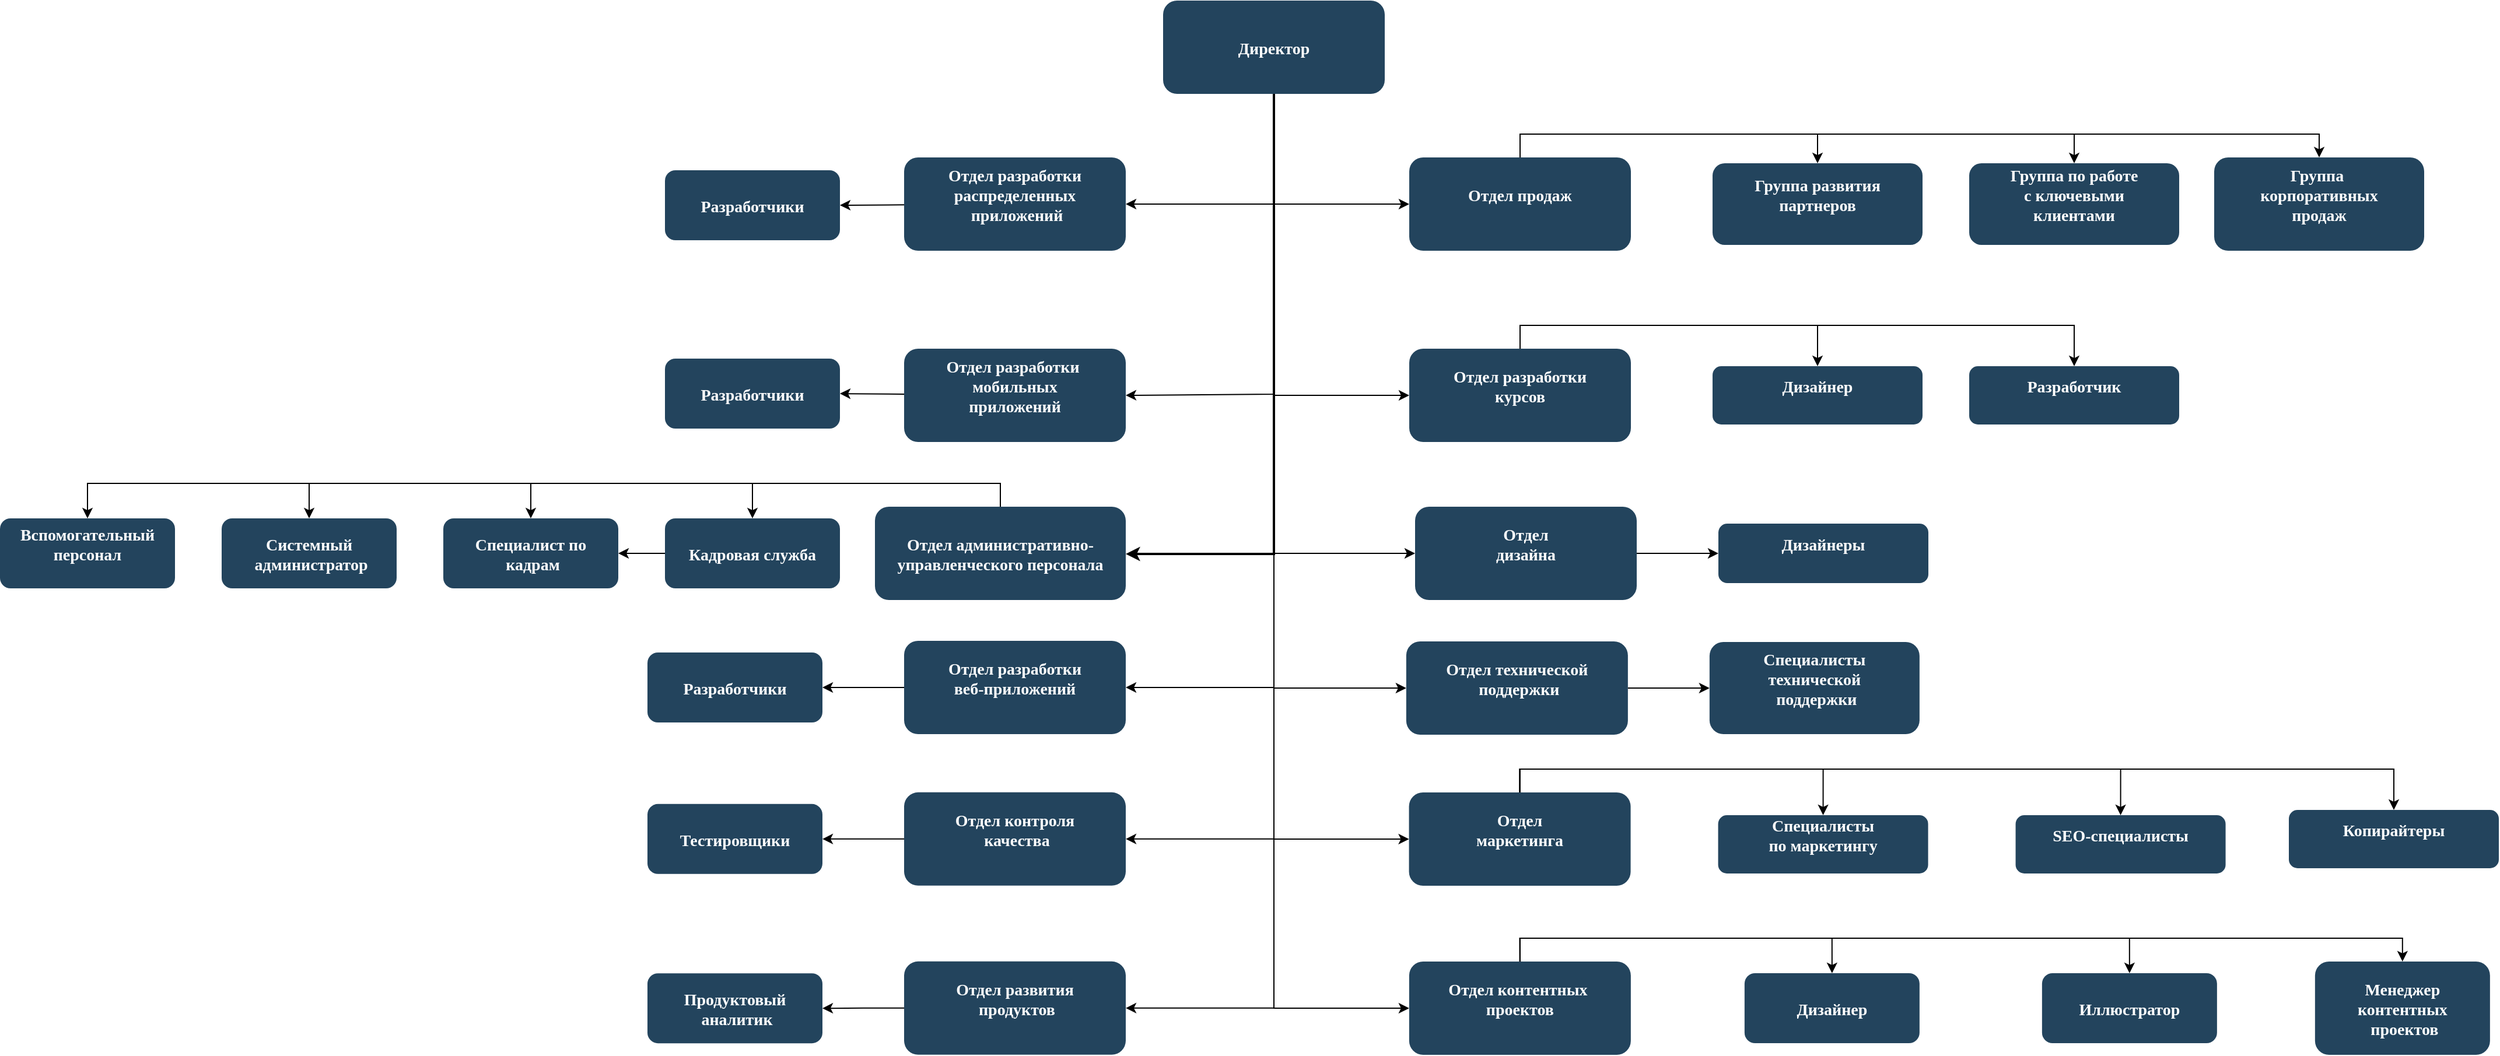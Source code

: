 <mxfile version="10.7.5" type="github"><diagram name="Page-1" id="2c0d36ab-eaac-3732-788b-9136903baeff"><mxGraphModel dx="4639.5" dy="1523" grid="1" gridSize="10" guides="1" tooltips="1" connect="1" arrows="1" fold="1" page="1" pageScale="1.5" pageWidth="1169" pageHeight="827" background="#ffffff" math="0" shadow="0"><root><mxCell id="0"/><mxCell id="1" parent="0"/><mxCell id="gKmofgqv0yShaqFJtlSE-158" style="edgeStyle=none;rounded=0;orthogonalLoop=1;jettySize=auto;html=1;exitX=0.5;exitY=1;exitDx=0;exitDy=0;entryX=1;entryY=0.5;entryDx=0;entryDy=0;" parent="1" source="2" target="10" edge="1"><mxGeometry relative="1" as="geometry"><Array as="points"><mxPoint x="852" y="300"/><mxPoint x="852" y="523"/></Array></mxGeometry></mxCell><mxCell id="wr95SzOQOLjYmLY7udxa-76" style="edgeStyle=orthogonalEdgeStyle;rounded=0;orthogonalLoop=1;jettySize=auto;html=1;exitX=0.5;exitY=1;exitDx=0;exitDy=0;entryX=1;entryY=0.5;entryDx=0;entryDy=0;" edge="1" parent="1" source="2" target="4"><mxGeometry relative="1" as="geometry"/></mxCell><mxCell id="wr95SzOQOLjYmLY7udxa-78" style="edgeStyle=orthogonalEdgeStyle;rounded=0;orthogonalLoop=1;jettySize=auto;html=1;exitX=0.5;exitY=1;exitDx=0;exitDy=0;entryX=1;entryY=0.5;entryDx=0;entryDy=0;" edge="1" parent="1" source="2" target="gKmofgqv0yShaqFJtlSE-125"><mxGeometry relative="1" as="geometry"/></mxCell><mxCell id="wr95SzOQOLjYmLY7udxa-80" style="edgeStyle=orthogonalEdgeStyle;rounded=0;orthogonalLoop=1;jettySize=auto;html=1;exitX=0.5;exitY=1;exitDx=0;exitDy=0;entryX=1;entryY=0.5;entryDx=0;entryDy=0;" edge="1" parent="1" source="2" target="gKmofgqv0yShaqFJtlSE-159"><mxGeometry relative="1" as="geometry"/></mxCell><mxCell id="wr95SzOQOLjYmLY7udxa-81" style="edgeStyle=orthogonalEdgeStyle;rounded=0;orthogonalLoop=1;jettySize=auto;html=1;exitX=0.5;exitY=1;exitDx=0;exitDy=0;entryX=0;entryY=0.5;entryDx=0;entryDy=0;" edge="1" parent="1" source="2" target="gKmofgqv0yShaqFJtlSE-165"><mxGeometry relative="1" as="geometry"/></mxCell><mxCell id="wr95SzOQOLjYmLY7udxa-87" style="edgeStyle=orthogonalEdgeStyle;rounded=0;orthogonalLoop=1;jettySize=auto;html=1;exitX=0.5;exitY=1;exitDx=0;exitDy=0;entryX=0;entryY=0.5;entryDx=0;entryDy=0;" edge="1" parent="1" source="2" target="gKmofgqv0yShaqFJtlSE-166"><mxGeometry relative="1" as="geometry"/></mxCell><mxCell id="wr95SzOQOLjYmLY7udxa-90" style="edgeStyle=orthogonalEdgeStyle;rounded=0;orthogonalLoop=1;jettySize=auto;html=1;exitX=0.5;exitY=1;exitDx=0;exitDy=0;entryX=0;entryY=0.5;entryDx=0;entryDy=0;" edge="1" parent="1" source="2" target="gKmofgqv0yShaqFJtlSE-167"><mxGeometry relative="1" as="geometry"/></mxCell><mxCell id="wr95SzOQOLjYmLY7udxa-92" style="edgeStyle=orthogonalEdgeStyle;rounded=0;orthogonalLoop=1;jettySize=auto;html=1;exitX=0.5;exitY=1;exitDx=0;exitDy=0;entryX=0;entryY=0.5;entryDx=0;entryDy=0;" edge="1" parent="1" source="2" target="gKmofgqv0yShaqFJtlSE-169"><mxGeometry relative="1" as="geometry"/></mxCell><mxCell id="wr95SzOQOLjYmLY7udxa-96" style="edgeStyle=orthogonalEdgeStyle;rounded=0;orthogonalLoop=1;jettySize=auto;html=1;exitX=0.5;exitY=1;exitDx=0;exitDy=0;entryX=0;entryY=0.5;entryDx=0;entryDy=0;" edge="1" parent="1" source="2" target="gKmofgqv0yShaqFJtlSE-126"><mxGeometry relative="1" as="geometry"/></mxCell><mxCell id="wr95SzOQOLjYmLY7udxa-107" style="edgeStyle=orthogonalEdgeStyle;rounded=0;orthogonalLoop=1;jettySize=auto;html=1;exitX=0.5;exitY=1;exitDx=0;exitDy=0;entryX=1;entryY=0.5;entryDx=0;entryDy=0;" edge="1" parent="1" source="2" target="12"><mxGeometry relative="1" as="geometry"/></mxCell><mxCell id="wr95SzOQOLjYmLY7udxa-108" style="edgeStyle=orthogonalEdgeStyle;rounded=0;orthogonalLoop=1;jettySize=auto;html=1;exitX=0.5;exitY=1;exitDx=0;exitDy=0;entryX=0;entryY=0.5;entryDx=0;entryDy=0;" edge="1" parent="1" source="2" target="gKmofgqv0yShaqFJtlSE-168"><mxGeometry relative="1" as="geometry"/></mxCell><mxCell id="2" value="Директор" style="rounded=1;fillColor=#23445D;gradientColor=none;strokeColor=none;fontColor=#FFFFFF;fontStyle=1;fontFamily=Tahoma;fontSize=14" parent="1" vertex="1"><mxGeometry x="757" y="185.5" width="190" height="80" as="geometry"/></mxCell><mxCell id="gKmofgqv0yShaqFJtlSE-141" style="edgeStyle=none;rounded=0;orthogonalLoop=1;jettySize=auto;html=1;entryX=1;entryY=0.5;entryDx=0;entryDy=0;" parent="1" source="4" target="gKmofgqv0yShaqFJtlSE-137" edge="1"><mxGeometry relative="1" as="geometry"/></mxCell><mxCell id="4" value="Отдел разработки&#10;распределенных&#10; приложений&#10;" style="rounded=1;fillColor=#23445D;gradientColor=none;strokeColor=none;fontColor=#FFFFFF;fontStyle=1;fontFamily=Tahoma;fontSize=14" parent="1" vertex="1"><mxGeometry x="535.0" y="320" width="190" height="80" as="geometry"/></mxCell><mxCell id="gKmofgqv0yShaqFJtlSE-140" style="edgeStyle=none;rounded=0;orthogonalLoop=1;jettySize=auto;html=1;entryX=1;entryY=0.5;entryDx=0;entryDy=0;" parent="1" source="10" target="gKmofgqv0yShaqFJtlSE-136" edge="1"><mxGeometry relative="1" as="geometry"/></mxCell><mxCell id="10" value="Отдел разработки &#10;мобильных&#10;приложений&#10;" style="rounded=1;fillColor=#23445D;gradientColor=none;strokeColor=none;fontColor=#FFFFFF;fontStyle=1;fontFamily=Tahoma;fontSize=14" parent="1" vertex="1"><mxGeometry x="535" y="484" width="190" height="80" as="geometry"/></mxCell><mxCell id="wr95SzOQOLjYmLY7udxa-75" value="" style="edgeStyle=orthogonalEdgeStyle;rounded=0;orthogonalLoop=1;jettySize=auto;html=1;" edge="1" parent="1" source="12" target="gKmofgqv0yShaqFJtlSE-135"><mxGeometry relative="1" as="geometry"/></mxCell><mxCell id="12" value="Отдел разработки&#10;веб-приложений&#10;" style="rounded=1;fillColor=#23445D;gradientColor=none;strokeColor=none;fontColor=#FFFFFF;fontStyle=1;fontFamily=Tahoma;fontSize=14" parent="1" vertex="1"><mxGeometry x="535.0" y="734.5" width="190" height="80" as="geometry"/></mxCell><mxCell id="wr95SzOQOLjYmLY7udxa-100" style="edgeStyle=orthogonalEdgeStyle;rounded=0;orthogonalLoop=1;jettySize=auto;html=1;exitX=0.5;exitY=0;exitDx=0;exitDy=0;entryX=0.5;entryY=0;entryDx=0;entryDy=0;" edge="1" parent="1" source="13" target="14"><mxGeometry relative="1" as="geometry"/></mxCell><mxCell id="wr95SzOQOLjYmLY7udxa-101" style="edgeStyle=orthogonalEdgeStyle;rounded=0;orthogonalLoop=1;jettySize=auto;html=1;exitX=0.5;exitY=0;exitDx=0;exitDy=0;entryX=0.5;entryY=0;entryDx=0;entryDy=0;" edge="1" parent="1" source="13" target="gKmofgqv0yShaqFJtlSE-128"><mxGeometry relative="1" as="geometry"/></mxCell><mxCell id="wr95SzOQOLjYmLY7udxa-102" style="edgeStyle=orthogonalEdgeStyle;rounded=0;orthogonalLoop=1;jettySize=auto;html=1;exitX=0.5;exitY=0;exitDx=0;exitDy=0;entryX=0.5;entryY=0;entryDx=0;entryDy=0;" edge="1" parent="1" source="13" target="gKmofgqv0yShaqFJtlSE-129"><mxGeometry relative="1" as="geometry"/></mxCell><mxCell id="wr95SzOQOLjYmLY7udxa-103" style="edgeStyle=orthogonalEdgeStyle;rounded=0;orthogonalLoop=1;jettySize=auto;html=1;exitX=0.5;exitY=0;exitDx=0;exitDy=0;entryX=0.5;entryY=0;entryDx=0;entryDy=0;" edge="1" parent="1" source="13" target="gKmofgqv0yShaqFJtlSE-130"><mxGeometry relative="1" as="geometry"/></mxCell><mxCell id="13" value="Отдел административно-&#10;управленческого персонала" style="rounded=1;fillColor=#23445D;gradientColor=none;strokeColor=none;fontColor=#FFFFFF;fontStyle=1;fontFamily=Tahoma;fontSize=14" parent="1" vertex="1"><mxGeometry x="510" y="619.5" width="215" height="80" as="geometry"/></mxCell><mxCell id="wr95SzOQOLjYmLY7udxa-70" value="" style="edgeStyle=orthogonalEdgeStyle;rounded=0;orthogonalLoop=1;jettySize=auto;html=1;" edge="1" parent="1" source="14" target="gKmofgqv0yShaqFJtlSE-128"><mxGeometry relative="1" as="geometry"/></mxCell><mxCell id="14" value="Кадровая служба" style="rounded=1;fillColor=#23445D;gradientColor=none;strokeColor=none;fontColor=#FFFFFF;fontStyle=1;fontFamily=Tahoma;fontSize=14" parent="1" vertex="1"><mxGeometry x="330" y="629.5" width="150" height="60" as="geometry"/></mxCell><mxCell id="61" value="" style="edgeStyle=elbowEdgeStyle;elbow=vertical;strokeWidth=2;rounded=0" parent="1" source="2" target="13" edge="1"><mxGeometry x="-23" y="135.5" width="100" height="100" as="geometry"><mxPoint x="-23" y="235.5" as="sourcePoint"/><mxPoint x="77" y="135.5" as="targetPoint"/><Array as="points"><mxPoint x="852" y="660"/><mxPoint x="852" y="675"/></Array></mxGeometry></mxCell><mxCell id="wr95SzOQOLjYmLY7udxa-77" value="" style="edgeStyle=orthogonalEdgeStyle;rounded=0;orthogonalLoop=1;jettySize=auto;html=1;" edge="1" parent="1" source="gKmofgqv0yShaqFJtlSE-125" target="gKmofgqv0yShaqFJtlSE-138"><mxGeometry relative="1" as="geometry"/></mxCell><mxCell id="gKmofgqv0yShaqFJtlSE-125" value="Отдел контроля&#10; качества&#10;" style="rounded=1;fillColor=#23445D;gradientColor=none;strokeColor=none;fontColor=#FFFFFF;fontStyle=1;fontFamily=Tahoma;fontSize=14" parent="1" vertex="1"><mxGeometry x="535.0" y="864.429" width="190" height="80" as="geometry"/></mxCell><mxCell id="wr95SzOQOLjYmLY7udxa-97" style="edgeStyle=orthogonalEdgeStyle;rounded=0;orthogonalLoop=1;jettySize=auto;html=1;exitX=0.5;exitY=0;exitDx=0;exitDy=0;entryX=0.5;entryY=0;entryDx=0;entryDy=0;" edge="1" parent="1" source="gKmofgqv0yShaqFJtlSE-126" target="gKmofgqv0yShaqFJtlSE-145"><mxGeometry relative="1" as="geometry"/></mxCell><mxCell id="wr95SzOQOLjYmLY7udxa-98" style="edgeStyle=orthogonalEdgeStyle;rounded=0;orthogonalLoop=1;jettySize=auto;html=1;exitX=0.5;exitY=0;exitDx=0;exitDy=0;entryX=0.5;entryY=0;entryDx=0;entryDy=0;" edge="1" parent="1" source="gKmofgqv0yShaqFJtlSE-126" target="gKmofgqv0yShaqFJtlSE-144"><mxGeometry relative="1" as="geometry"/></mxCell><mxCell id="wr95SzOQOLjYmLY7udxa-99" style="edgeStyle=orthogonalEdgeStyle;rounded=0;orthogonalLoop=1;jettySize=auto;html=1;exitX=0.5;exitY=0;exitDx=0;exitDy=0;entryX=0.5;entryY=0;entryDx=0;entryDy=0;" edge="1" parent="1" source="gKmofgqv0yShaqFJtlSE-126" target="gKmofgqv0yShaqFJtlSE-143"><mxGeometry relative="1" as="geometry"/></mxCell><mxCell id="gKmofgqv0yShaqFJtlSE-126" value="Отдел контентных &#10;проектов&#10;" style="rounded=1;fillColor=#23445D;gradientColor=none;strokeColor=none;fontColor=#FFFFFF;fontStyle=1;fontFamily=Tahoma;fontSize=14" parent="1" vertex="1"><mxGeometry x="967.929" y="1009.5" width="190" height="80" as="geometry"/></mxCell><mxCell id="gKmofgqv0yShaqFJtlSE-129" value="Системный&#10; администратор" style="rounded=1;fillColor=#23445D;gradientColor=none;strokeColor=none;fontColor=#FFFFFF;fontStyle=1;fontFamily=Tahoma;fontSize=14" parent="1" vertex="1"><mxGeometry x="-50" y="629.5" width="150" height="60" as="geometry"/></mxCell><mxCell id="gKmofgqv0yShaqFJtlSE-130" value="Вспомогательный&#10;персонал&#10;" style="rounded=1;fillColor=#23445D;gradientColor=none;strokeColor=none;fontColor=#FFFFFF;fontStyle=1;fontFamily=Tahoma;fontSize=14" parent="1" vertex="1"><mxGeometry x="-240" y="629.5" width="150" height="60" as="geometry"/></mxCell><mxCell id="gKmofgqv0yShaqFJtlSE-135" value="Разработчики" style="rounded=1;fillColor=#23445D;gradientColor=none;strokeColor=none;fontColor=#FFFFFF;fontStyle=1;fontFamily=Tahoma;fontSize=14" parent="1" vertex="1"><mxGeometry x="315" y="744.5" width="150" height="60" as="geometry"/></mxCell><mxCell id="gKmofgqv0yShaqFJtlSE-136" value="Разработчики" style="rounded=1;fillColor=#23445D;gradientColor=none;strokeColor=none;fontColor=#FFFFFF;fontStyle=1;fontFamily=Tahoma;fontSize=14" parent="1" vertex="1"><mxGeometry x="330" y="492.5" width="150" height="60" as="geometry"/></mxCell><mxCell id="gKmofgqv0yShaqFJtlSE-137" value="Разработчики" style="rounded=1;fillColor=#23445D;gradientColor=none;strokeColor=none;fontColor=#FFFFFF;fontStyle=1;fontFamily=Tahoma;fontSize=14" parent="1" vertex="1"><mxGeometry x="330" y="331" width="150" height="60" as="geometry"/></mxCell><mxCell id="gKmofgqv0yShaqFJtlSE-138" value="Тестировщики" style="rounded=1;fillColor=#23445D;gradientColor=none;strokeColor=none;fontColor=#FFFFFF;fontStyle=1;fontFamily=Tahoma;fontSize=14" parent="1" vertex="1"><mxGeometry x="315" y="874.429" width="150" height="60" as="geometry"/></mxCell><mxCell id="gKmofgqv0yShaqFJtlSE-143" value="Менеджер &#10;контентных&#10; проектов" style="rounded=1;fillColor=#23445D;gradientColor=none;strokeColor=none;fontColor=#FFFFFF;fontStyle=1;fontFamily=Tahoma;fontSize=14" parent="1" vertex="1"><mxGeometry x="1744.429" y="1009.5" width="150" height="80" as="geometry"/></mxCell><mxCell id="gKmofgqv0yShaqFJtlSE-144" value="Иллюстратор" style="rounded=1;fillColor=#23445D;gradientColor=none;strokeColor=none;fontColor=#FFFFFF;fontStyle=1;fontFamily=Tahoma;fontSize=14" parent="1" vertex="1"><mxGeometry x="1510.429" y="1019.5" width="150" height="60" as="geometry"/></mxCell><mxCell id="gKmofgqv0yShaqFJtlSE-145" value="Дизайнер" style="rounded=1;fillColor=#23445D;gradientColor=none;strokeColor=none;fontColor=#FFFFFF;fontStyle=1;fontFamily=Tahoma;fontSize=14" parent="1" vertex="1"><mxGeometry x="1255.429" y="1019.5" width="150" height="60" as="geometry"/></mxCell><mxCell id="wr95SzOQOLjYmLY7udxa-79" value="" style="edgeStyle=orthogonalEdgeStyle;rounded=0;orthogonalLoop=1;jettySize=auto;html=1;" edge="1" parent="1" source="gKmofgqv0yShaqFJtlSE-159" target="gKmofgqv0yShaqFJtlSE-160"><mxGeometry relative="1" as="geometry"/></mxCell><mxCell id="gKmofgqv0yShaqFJtlSE-159" value="Отдел развития&#10; продуктов&#10;" style="rounded=1;fillColor=#23445D;gradientColor=none;strokeColor=none;fontColor=#FFFFFF;fontStyle=1;fontFamily=Tahoma;fontSize=14" parent="1" vertex="1"><mxGeometry x="535.0" y="1009.424" width="190" height="80" as="geometry"/></mxCell><mxCell id="gKmofgqv0yShaqFJtlSE-160" value="Продуктовый&#10; аналитик" style="rounded=1;fillColor=#23445D;gradientColor=none;strokeColor=none;fontColor=#FFFFFF;fontStyle=1;fontFamily=Tahoma;fontSize=14" parent="1" vertex="1"><mxGeometry x="315" y="1019.571" width="150" height="60" as="geometry"/></mxCell><mxCell id="wr95SzOQOLjYmLY7udxa-82" style="edgeStyle=orthogonalEdgeStyle;rounded=0;orthogonalLoop=1;jettySize=auto;html=1;exitX=0.5;exitY=0;exitDx=0;exitDy=0;entryX=0.5;entryY=0;entryDx=0;entryDy=0;" edge="1" parent="1" source="gKmofgqv0yShaqFJtlSE-165" target="gKmofgqv0yShaqFJtlSE-170"><mxGeometry relative="1" as="geometry"/></mxCell><mxCell id="wr95SzOQOLjYmLY7udxa-83" style="edgeStyle=orthogonalEdgeStyle;rounded=0;orthogonalLoop=1;jettySize=auto;html=1;exitX=0.5;exitY=0;exitDx=0;exitDy=0;entryX=0.5;entryY=0;entryDx=0;entryDy=0;" edge="1" parent="1" source="gKmofgqv0yShaqFJtlSE-165" target="gKmofgqv0yShaqFJtlSE-171"><mxGeometry relative="1" as="geometry"/></mxCell><mxCell id="wr95SzOQOLjYmLY7udxa-84" style="edgeStyle=orthogonalEdgeStyle;rounded=0;orthogonalLoop=1;jettySize=auto;html=1;exitX=0.5;exitY=0;exitDx=0;exitDy=0;entryX=0.5;entryY=0;entryDx=0;entryDy=0;" edge="1" parent="1" source="gKmofgqv0yShaqFJtlSE-165" target="gKmofgqv0yShaqFJtlSE-172"><mxGeometry relative="1" as="geometry"/></mxCell><mxCell id="gKmofgqv0yShaqFJtlSE-165" value="Отдел продаж&#10;" style="rounded=1;fillColor=#23445D;gradientColor=none;strokeColor=none;fontColor=#FFFFFF;fontStyle=1;fontFamily=Tahoma;fontSize=14" parent="1" vertex="1"><mxGeometry x="968" y="320" width="190" height="80" as="geometry"/></mxCell><mxCell id="wr95SzOQOLjYmLY7udxa-85" style="edgeStyle=orthogonalEdgeStyle;rounded=0;orthogonalLoop=1;jettySize=auto;html=1;exitX=0.5;exitY=0;exitDx=0;exitDy=0;entryX=0.5;entryY=0;entryDx=0;entryDy=0;" edge="1" parent="1" source="gKmofgqv0yShaqFJtlSE-166" target="gKmofgqv0yShaqFJtlSE-180"><mxGeometry relative="1" as="geometry"/></mxCell><mxCell id="wr95SzOQOLjYmLY7udxa-86" style="edgeStyle=orthogonalEdgeStyle;rounded=0;orthogonalLoop=1;jettySize=auto;html=1;exitX=0.5;exitY=0;exitDx=0;exitDy=0;entryX=0.5;entryY=0;entryDx=0;entryDy=0;" edge="1" parent="1" source="gKmofgqv0yShaqFJtlSE-166" target="gKmofgqv0yShaqFJtlSE-181"><mxGeometry relative="1" as="geometry"/></mxCell><mxCell id="gKmofgqv0yShaqFJtlSE-166" value="Отдел разработки&#10;курсов&#10;" style="rounded=1;fillColor=#23445D;gradientColor=none;strokeColor=none;fontColor=#FFFFFF;fontStyle=1;fontFamily=Tahoma;fontSize=14" parent="1" vertex="1"><mxGeometry x="968" y="484" width="190" height="80" as="geometry"/></mxCell><mxCell id="gKmofgqv0yShaqFJtlSE-199" value="" style="edgeStyle=none;rounded=0;orthogonalLoop=1;jettySize=auto;html=1;" parent="1" source="gKmofgqv0yShaqFJtlSE-167" target="gKmofgqv0yShaqFJtlSE-186" edge="1"><mxGeometry relative="1" as="geometry"/></mxCell><mxCell id="gKmofgqv0yShaqFJtlSE-167" value="Отдел технической&#10; поддержки&#10;" style="rounded=1;fillColor=#23445D;gradientColor=none;strokeColor=none;fontColor=#FFFFFF;fontStyle=1;fontFamily=Tahoma;fontSize=14" parent="1" vertex="1"><mxGeometry x="965.429" y="735" width="190" height="80" as="geometry"/></mxCell><mxCell id="wr95SzOQOLjYmLY7udxa-89" value="" style="edgeStyle=orthogonalEdgeStyle;rounded=0;orthogonalLoop=1;jettySize=auto;html=1;" edge="1" parent="1" source="gKmofgqv0yShaqFJtlSE-168" target="gKmofgqv0yShaqFJtlSE-184"><mxGeometry relative="1" as="geometry"/></mxCell><mxCell id="gKmofgqv0yShaqFJtlSE-168" value="Отдел&#10;дизайна&#10;" style="rounded=1;fillColor=#23445D;gradientColor=none;strokeColor=none;fontColor=#FFFFFF;fontStyle=1;fontFamily=Tahoma;fontSize=14" parent="1" vertex="1"><mxGeometry x="973" y="619.5" width="190" height="80" as="geometry"/></mxCell><mxCell id="wr95SzOQOLjYmLY7udxa-93" style="edgeStyle=orthogonalEdgeStyle;rounded=0;orthogonalLoop=1;jettySize=auto;html=1;exitX=0.5;exitY=0;exitDx=0;exitDy=0;entryX=0.5;entryY=0;entryDx=0;entryDy=0;" edge="1" parent="1" source="gKmofgqv0yShaqFJtlSE-169" target="gKmofgqv0yShaqFJtlSE-187"><mxGeometry relative="1" as="geometry"/></mxCell><mxCell id="wr95SzOQOLjYmLY7udxa-94" style="edgeStyle=orthogonalEdgeStyle;rounded=0;orthogonalLoop=1;jettySize=auto;html=1;exitX=0.5;exitY=0;exitDx=0;exitDy=0;entryX=0.5;entryY=0;entryDx=0;entryDy=0;" edge="1" parent="1" source="gKmofgqv0yShaqFJtlSE-169" target="gKmofgqv0yShaqFJtlSE-188"><mxGeometry relative="1" as="geometry"/></mxCell><mxCell id="wr95SzOQOLjYmLY7udxa-95" style="edgeStyle=orthogonalEdgeStyle;rounded=0;orthogonalLoop=1;jettySize=auto;html=1;exitX=0.5;exitY=0;exitDx=0;exitDy=0;entryX=0.5;entryY=0;entryDx=0;entryDy=0;" edge="1" parent="1" source="gKmofgqv0yShaqFJtlSE-169" target="gKmofgqv0yShaqFJtlSE-189"><mxGeometry relative="1" as="geometry"/></mxCell><mxCell id="gKmofgqv0yShaqFJtlSE-169" value="Отдел &#10;маркетинга&#10;" style="rounded=1;fillColor=#23445D;gradientColor=none;strokeColor=none;fontColor=#FFFFFF;fontStyle=1;fontFamily=Tahoma;fontSize=14" parent="1" vertex="1"><mxGeometry x="967.786" y="864.5" width="190" height="80" as="geometry"/></mxCell><mxCell id="gKmofgqv0yShaqFJtlSE-170" value="Группа развития&#10;партнеров&#10;" style="rounded=1;fillColor=#23445D;gradientColor=none;strokeColor=none;fontColor=#FFFFFF;fontStyle=1;fontFamily=Tahoma;fontSize=14" parent="1" vertex="1"><mxGeometry x="1228" y="325" width="180" height="70" as="geometry"/></mxCell><mxCell id="gKmofgqv0yShaqFJtlSE-171" value="Группа по работе&#10;с ключевыми &#10;клиентами&#10;" style="rounded=1;fillColor=#23445D;gradientColor=none;strokeColor=none;fontColor=#FFFFFF;fontStyle=1;fontFamily=Tahoma;fontSize=14" parent="1" vertex="1"><mxGeometry x="1448" y="325" width="180" height="70" as="geometry"/></mxCell><mxCell id="gKmofgqv0yShaqFJtlSE-172" value="Группа &#10;корпоративных&#10;продаж&#10;" style="rounded=1;fillColor=#23445D;gradientColor=none;strokeColor=none;fontColor=#FFFFFF;fontStyle=1;fontFamily=Tahoma;fontSize=14" parent="1" vertex="1"><mxGeometry x="1658" y="320" width="180" height="80" as="geometry"/></mxCell><mxCell id="gKmofgqv0yShaqFJtlSE-180" value="Дизайнер&#10;" style="rounded=1;fillColor=#23445D;gradientColor=none;strokeColor=none;fontColor=#FFFFFF;fontStyle=1;fontFamily=Tahoma;fontSize=14" parent="1" vertex="1"><mxGeometry x="1228" y="499" width="180" height="50" as="geometry"/></mxCell><mxCell id="gKmofgqv0yShaqFJtlSE-181" value="Разработчик&#10;" style="rounded=1;fillColor=#23445D;gradientColor=none;strokeColor=none;fontColor=#FFFFFF;fontStyle=1;fontFamily=Tahoma;fontSize=14" parent="1" vertex="1"><mxGeometry x="1448" y="499" width="180" height="50" as="geometry"/></mxCell><mxCell id="gKmofgqv0yShaqFJtlSE-184" value="Дизайнеры&#10;" style="rounded=1;fillColor=#23445D;gradientColor=none;strokeColor=none;fontColor=#FFFFFF;fontStyle=1;fontFamily=Tahoma;fontSize=14" parent="1" vertex="1"><mxGeometry x="1233" y="634" width="180" height="51" as="geometry"/></mxCell><mxCell id="gKmofgqv0yShaqFJtlSE-186" value="Специалисты &#10;технической&#10; поддержки&#10;" style="rounded=1;fillColor=#23445D;gradientColor=none;strokeColor=none;fontColor=#FFFFFF;fontStyle=1;fontFamily=Tahoma;fontSize=14" parent="1" vertex="1"><mxGeometry x="1225.429" y="735.5" width="180" height="79" as="geometry"/></mxCell><mxCell id="gKmofgqv0yShaqFJtlSE-187" value="Специалисты &#10;по маркетингу&#10;" style="rounded=1;fillColor=#23445D;gradientColor=none;strokeColor=none;fontColor=#FFFFFF;fontStyle=1;fontFamily=Tahoma;fontSize=14" parent="1" vertex="1"><mxGeometry x="1232.786" y="884" width="180" height="50" as="geometry"/></mxCell><mxCell id="gKmofgqv0yShaqFJtlSE-188" value="SEO-специалисты&#10;" style="rounded=1;fillColor=#23445D;gradientColor=none;strokeColor=none;fontColor=#FFFFFF;fontStyle=1;fontFamily=Tahoma;fontSize=14" parent="1" vertex="1"><mxGeometry x="1487.786" y="884" width="180" height="50" as="geometry"/></mxCell><mxCell id="gKmofgqv0yShaqFJtlSE-189" value="Копирайтеры&#10;" style="rounded=1;fillColor=#23445D;gradientColor=none;strokeColor=none;fontColor=#FFFFFF;fontStyle=1;fontFamily=Tahoma;fontSize=14" parent="1" vertex="1"><mxGeometry x="1722" y="879.5" width="180" height="50" as="geometry"/></mxCell><mxCell id="gKmofgqv0yShaqFJtlSE-207" style="edgeStyle=none;rounded=0;orthogonalLoop=1;jettySize=auto;html=1;exitX=0.5;exitY=1;exitDx=0;exitDy=0;" parent="1" source="gKmofgqv0yShaqFJtlSE-181" target="gKmofgqv0yShaqFJtlSE-181" edge="1"><mxGeometry relative="1" as="geometry"/></mxCell><mxCell id="gKmofgqv0yShaqFJtlSE-128" value="Специалист по&#10; кадрам" style="rounded=1;fillColor=#23445D;gradientColor=none;strokeColor=none;fontColor=#FFFFFF;fontStyle=1;fontFamily=Tahoma;fontSize=14" parent="1" vertex="1"><mxGeometry x="140" y="629.5" width="150" height="60" as="geometry"/></mxCell></root></mxGraphModel></diagram></mxfile>